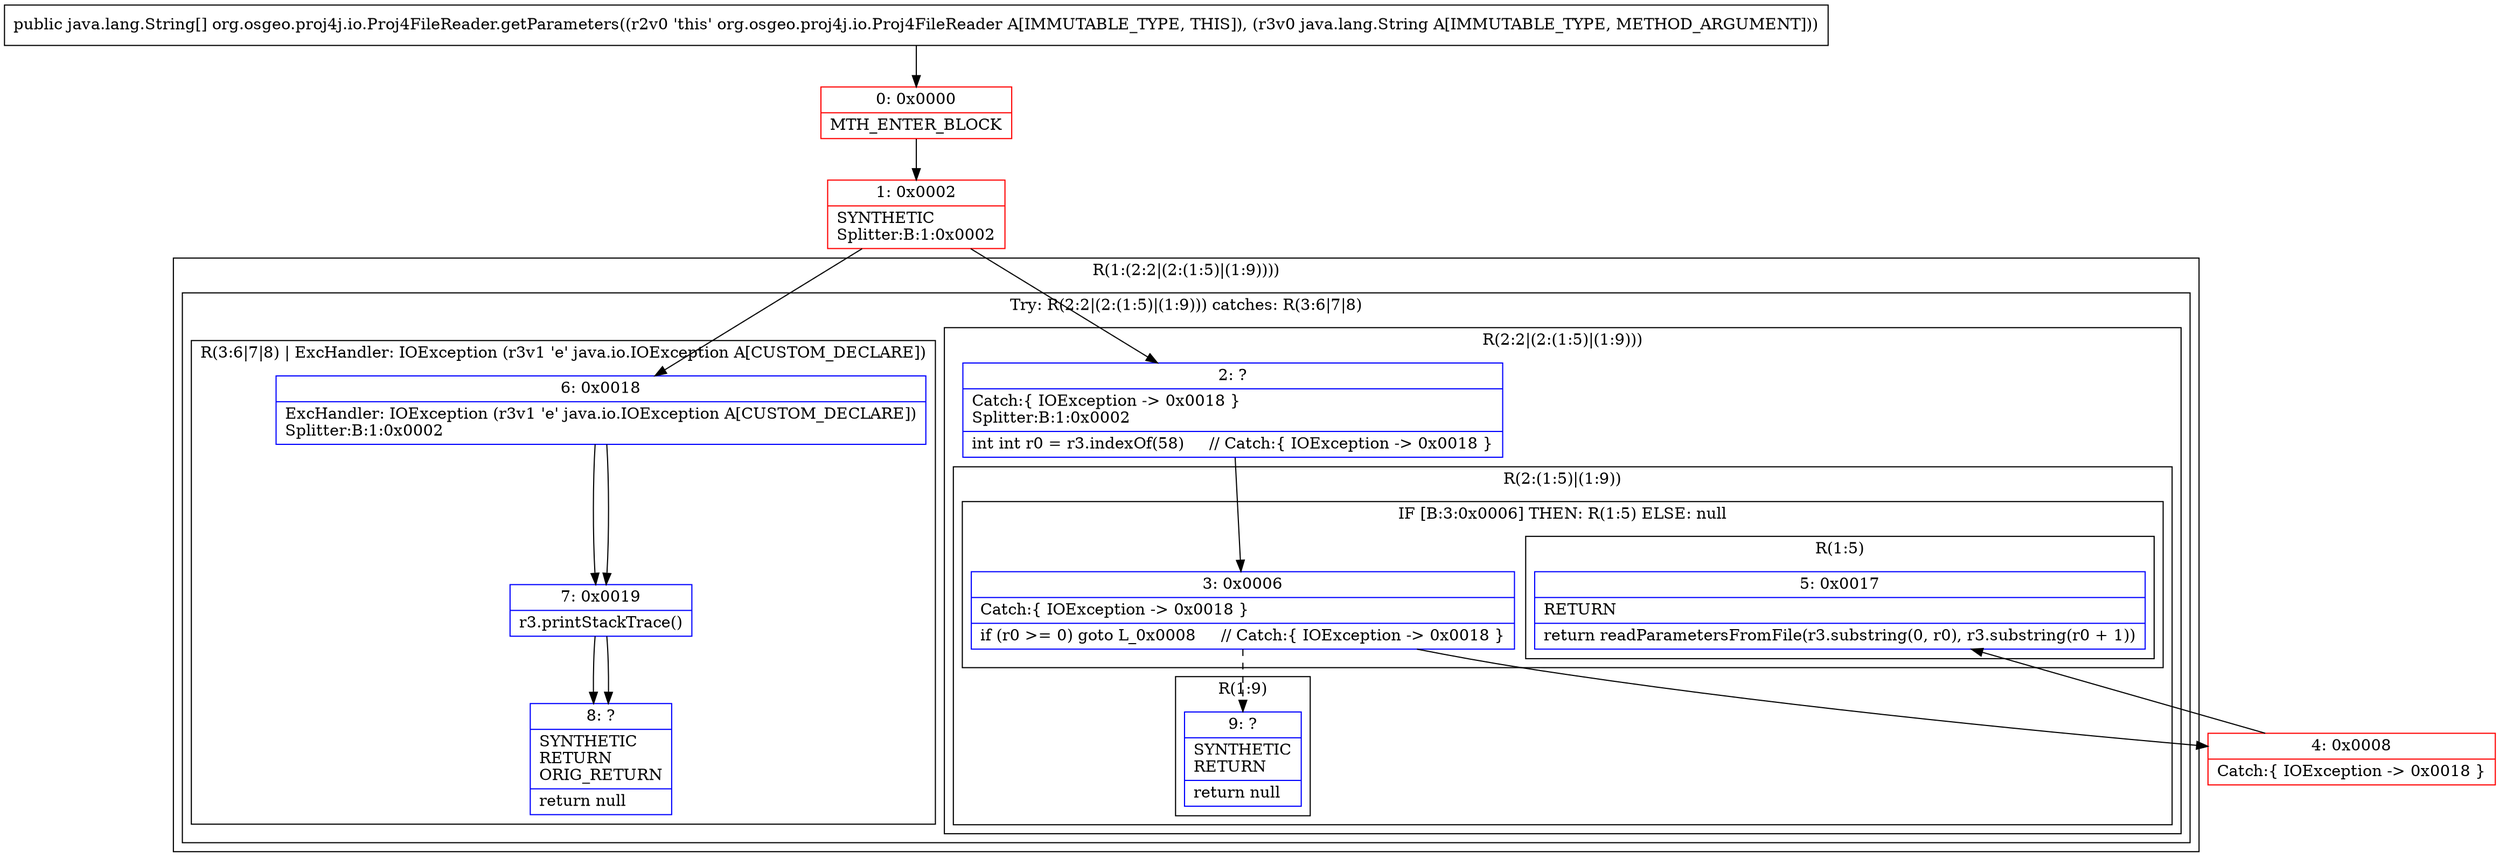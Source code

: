 digraph "CFG fororg.osgeo.proj4j.io.Proj4FileReader.getParameters(Ljava\/lang\/String;)[Ljava\/lang\/String;" {
subgraph cluster_Region_759749680 {
label = "R(1:(2:2|(2:(1:5)|(1:9))))";
node [shape=record,color=blue];
subgraph cluster_TryCatchRegion_1792386991 {
label = "Try: R(2:2|(2:(1:5)|(1:9))) catches: R(3:6|7|8)";
node [shape=record,color=blue];
subgraph cluster_Region_1683063879 {
label = "R(2:2|(2:(1:5)|(1:9)))";
node [shape=record,color=blue];
Node_2 [shape=record,label="{2\:\ ?|Catch:\{ IOException \-\> 0x0018 \}\lSplitter:B:1:0x0002\l|int int r0 = r3.indexOf(58)     \/\/ Catch:\{ IOException \-\> 0x0018 \}\l}"];
subgraph cluster_Region_867638300 {
label = "R(2:(1:5)|(1:9))";
node [shape=record,color=blue];
subgraph cluster_IfRegion_819985087 {
label = "IF [B:3:0x0006] THEN: R(1:5) ELSE: null";
node [shape=record,color=blue];
Node_3 [shape=record,label="{3\:\ 0x0006|Catch:\{ IOException \-\> 0x0018 \}\l|if (r0 \>= 0) goto L_0x0008     \/\/ Catch:\{ IOException \-\> 0x0018 \}\l}"];
subgraph cluster_Region_322683859 {
label = "R(1:5)";
node [shape=record,color=blue];
Node_5 [shape=record,label="{5\:\ 0x0017|RETURN\l|return readParametersFromFile(r3.substring(0, r0), r3.substring(r0 + 1))\l}"];
}
}
subgraph cluster_Region_585082718 {
label = "R(1:9)";
node [shape=record,color=blue];
Node_9 [shape=record,label="{9\:\ ?|SYNTHETIC\lRETURN\l|return null\l}"];
}
}
}
subgraph cluster_Region_1235048041 {
label = "R(3:6|7|8) | ExcHandler: IOException (r3v1 'e' java.io.IOException A[CUSTOM_DECLARE])\l";
node [shape=record,color=blue];
Node_6 [shape=record,label="{6\:\ 0x0018|ExcHandler: IOException (r3v1 'e' java.io.IOException A[CUSTOM_DECLARE])\lSplitter:B:1:0x0002\l}"];
Node_7 [shape=record,label="{7\:\ 0x0019|r3.printStackTrace()\l}"];
Node_8 [shape=record,label="{8\:\ ?|SYNTHETIC\lRETURN\lORIG_RETURN\l|return null\l}"];
}
}
}
subgraph cluster_Region_1235048041 {
label = "R(3:6|7|8) | ExcHandler: IOException (r3v1 'e' java.io.IOException A[CUSTOM_DECLARE])\l";
node [shape=record,color=blue];
Node_6 [shape=record,label="{6\:\ 0x0018|ExcHandler: IOException (r3v1 'e' java.io.IOException A[CUSTOM_DECLARE])\lSplitter:B:1:0x0002\l}"];
Node_7 [shape=record,label="{7\:\ 0x0019|r3.printStackTrace()\l}"];
Node_8 [shape=record,label="{8\:\ ?|SYNTHETIC\lRETURN\lORIG_RETURN\l|return null\l}"];
}
Node_0 [shape=record,color=red,label="{0\:\ 0x0000|MTH_ENTER_BLOCK\l}"];
Node_1 [shape=record,color=red,label="{1\:\ 0x0002|SYNTHETIC\lSplitter:B:1:0x0002\l}"];
Node_4 [shape=record,color=red,label="{4\:\ 0x0008|Catch:\{ IOException \-\> 0x0018 \}\l}"];
MethodNode[shape=record,label="{public java.lang.String[] org.osgeo.proj4j.io.Proj4FileReader.getParameters((r2v0 'this' org.osgeo.proj4j.io.Proj4FileReader A[IMMUTABLE_TYPE, THIS]), (r3v0 java.lang.String A[IMMUTABLE_TYPE, METHOD_ARGUMENT])) }"];
MethodNode -> Node_0;
Node_2 -> Node_3;
Node_3 -> Node_4;
Node_3 -> Node_9[style=dashed];
Node_6 -> Node_7;
Node_7 -> Node_8;
Node_6 -> Node_7;
Node_7 -> Node_8;
Node_0 -> Node_1;
Node_1 -> Node_2;
Node_1 -> Node_6;
Node_4 -> Node_5;
}

